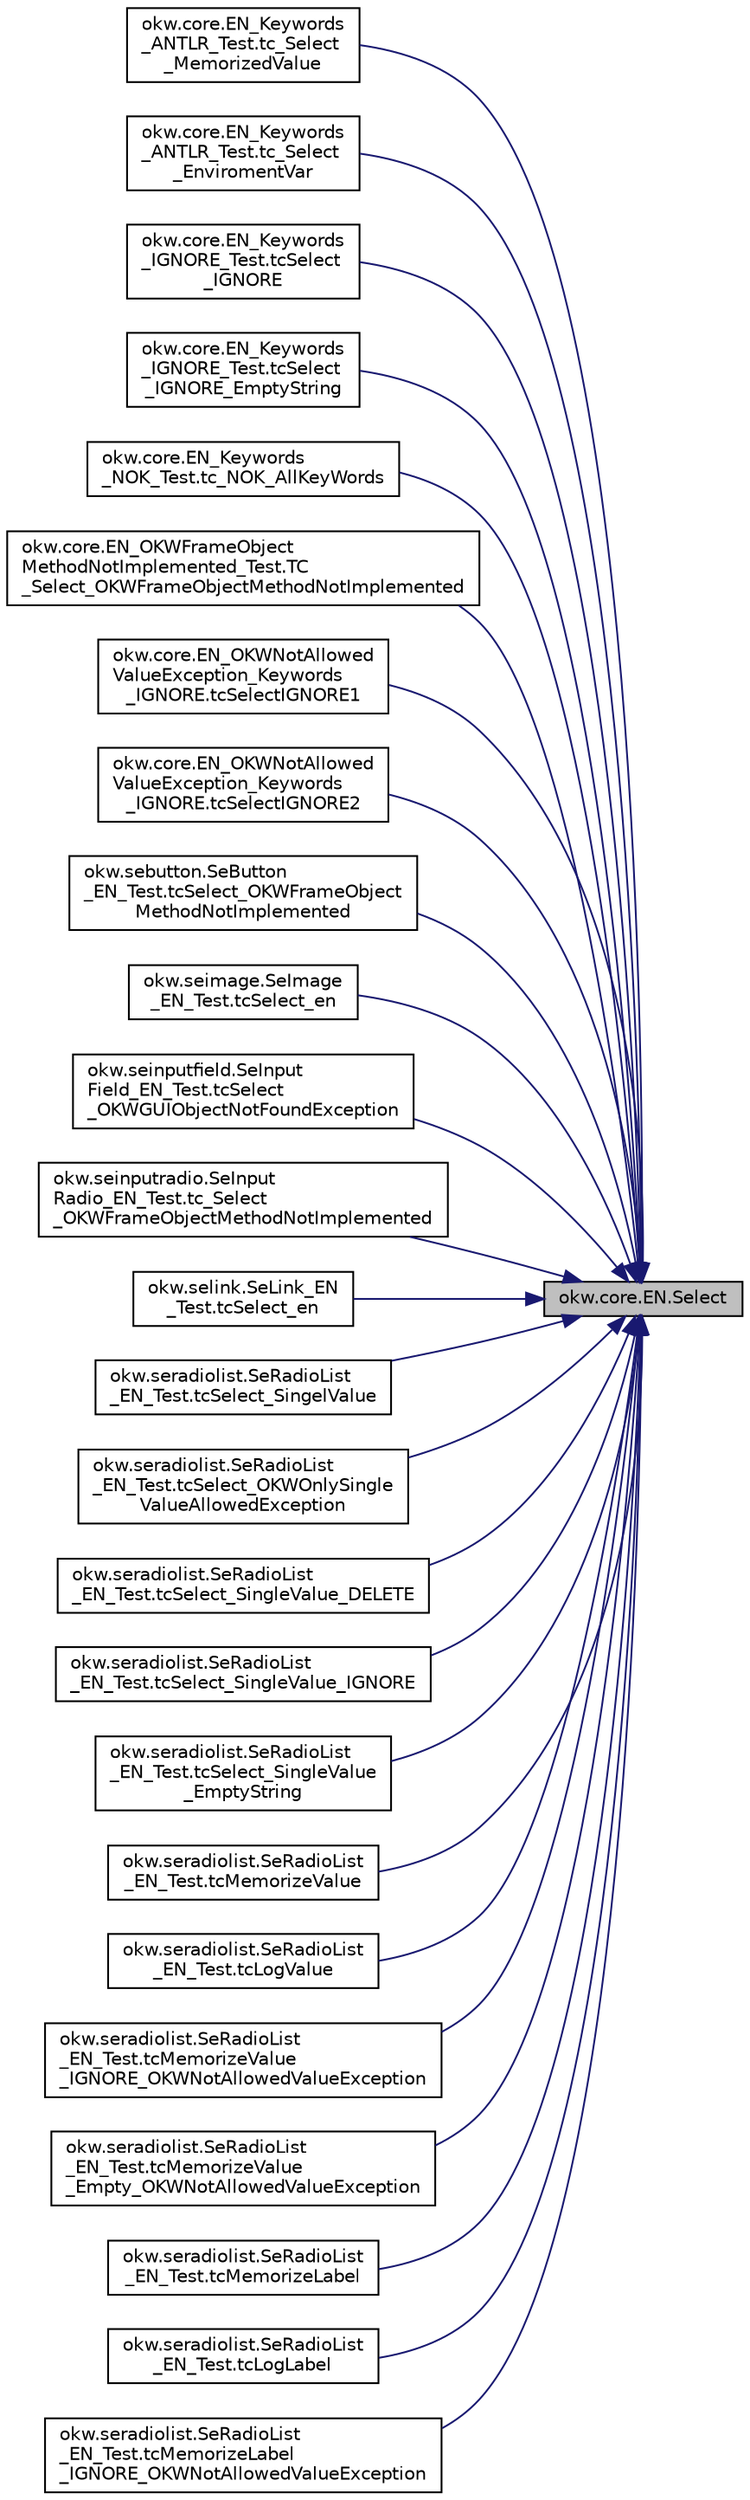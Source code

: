 digraph "okw.core.EN.Select"
{
 // INTERACTIVE_SVG=YES
 // LATEX_PDF_SIZE
  edge [fontname="Helvetica",fontsize="10",labelfontname="Helvetica",labelfontsize="10"];
  node [fontname="Helvetica",fontsize="10",shape=record];
  rankdir="RL";
  Node1432 [label="okw.core.EN.Select",height=0.2,width=0.4,color="black", fillcolor="grey75", style="filled", fontcolor="black",tooltip="Auswahl aller Zeilen einer Liste/Tabelle, welche die gegebenen Daten enthalten."];
  Node1432 -> Node1433 [dir="back",color="midnightblue",fontsize="10",style="solid",fontname="Helvetica"];
  Node1433 [label="okw.core.EN_Keywords\l_ANTLR_Test.tc_Select\l_MemorizedValue",height=0.2,width=0.4,color="black", fillcolor="white", style="filled",URL="$classokw_1_1core_1_1_e_n___keywords___a_n_t_l_r___test.html#ac0a6a39b3b4d075d2b76ebf53135917c",tooltip="Prüft das Keyword Select() mit dem Testziel ob gemerkte Werte richtig eingesetzt werden."];
  Node1432 -> Node1434 [dir="back",color="midnightblue",fontsize="10",style="solid",fontname="Helvetica"];
  Node1434 [label="okw.core.EN_Keywords\l_ANTLR_Test.tc_Select\l_EnviromentVar",height=0.2,width=0.4,color="black", fillcolor="white", style="filled",URL="$classokw_1_1core_1_1_e_n___keywords___a_n_t_l_r___test.html#a8a0b2ad269bf3c1ff4939ec38273b846",tooltip="Prüft das Keyword Select() mit dem Ziel, ob Umgebungsvariablen richtig eingesetzt werden."];
  Node1432 -> Node1435 [dir="back",color="midnightblue",fontsize="10",style="solid",fontname="Helvetica"];
  Node1435 [label="okw.core.EN_Keywords\l_IGNORE_Test.tcSelect\l_IGNORE",height=0.2,width=0.4,color="black", fillcolor="white", style="filled",URL="$classokw_1_1core_1_1_e_n___keywords___i_g_n_o_r_e___test.html#a8da9ab514086786b0846af85181e2644",tooltip="Prüft den Methodenaufruf Select mit einem einzelnen Wert. Prüft Ziel es darf nur ein Wert im List of ..."];
  Node1432 -> Node1436 [dir="back",color="midnightblue",fontsize="10",style="solid",fontname="Helvetica"];
  Node1436 [label="okw.core.EN_Keywords\l_IGNORE_Test.tcSelect\l_IGNORE_EmptyString",height=0.2,width=0.4,color="black", fillcolor="white", style="filled",URL="$classokw_1_1core_1_1_e_n___keywords___i_g_n_o_r_e___test.html#a68720b090e8f28805b258e1978bb7456",tooltip="Prüft den Methodenaufruf Select mit einem einzelnen Wert. Prüft Ziel es darf nur ein Wert im List of ..."];
  Node1432 -> Node1437 [dir="back",color="midnightblue",fontsize="10",style="solid",fontname="Helvetica"];
  Node1437 [label="okw.core.EN_Keywords\l_NOK_Test.tc_NOK_AllKeyWords",height=0.2,width=0.4,color="black", fillcolor="white", style="filled",URL="$classokw_1_1core_1_1_e_n___keywords___n_o_k___test.html#a81a960a2341dfb0e27da7871291c84dc",tooltip="Prüft methoden aufruf für einen einfachen Click."];
  Node1432 -> Node1438 [dir="back",color="midnightblue",fontsize="10",style="solid",fontname="Helvetica"];
  Node1438 [label="okw.core.EN_OKWFrameObject\lMethodNotImplemented_Test.TC\l_Select_OKWFrameObjectMethodNotImplemented",height=0.2,width=0.4,color="black", fillcolor="white", style="filled",URL="$classokw_1_1core_1_1_e_n___o_k_w_frame_object_method_not_implemented___test.html#a260201d7c01008285b79a3aa13b4ad5e",tooltip="Prüft ob die Ausnahme OKWFrameObjectMethodNotImplemented von Select() ausgelöst wird."];
  Node1432 -> Node1439 [dir="back",color="midnightblue",fontsize="10",style="solid",fontname="Helvetica"];
  Node1439 [label="okw.core.EN_OKWNotAllowed\lValueException_Keywords\l_IGNORE.tcSelectIGNORE1",height=0.2,width=0.4,color="black", fillcolor="white", style="filled",URL="$classokw_1_1core_1_1_e_n___o_k_w_not_allowed_value_exception___keywords___i_g_n_o_r_e.html#a261ed5dc091abeecb1ddc1e4de6c5f38",tooltip="Prüft ob \"${IGNORE} \" die Ausnahme okw.exceptions.OKWNotAllowedValueException auslöst."];
  Node1432 -> Node1440 [dir="back",color="midnightblue",fontsize="10",style="solid",fontname="Helvetica"];
  Node1440 [label="okw.core.EN_OKWNotAllowed\lValueException_Keywords\l_IGNORE.tcSelectIGNORE2",height=0.2,width=0.4,color="black", fillcolor="white", style="filled",URL="$classokw_1_1core_1_1_e_n___o_k_w_not_allowed_value_exception___keywords___i_g_n_o_r_e.html#aff37f5c4477f2b16002404156bf4e3f0",tooltip="Prüft ob \"\"${IGNORE}${TCN}\" die Ausnahme okw.exceptions.OKWNotAllowedValueException auslöst."];
  Node1432 -> Node1441 [dir="back",color="midnightblue",fontsize="10",style="solid",fontname="Helvetica"];
  Node1441 [label="okw.sebutton.SeButton\l_EN_Test.tcSelect_OKWFrameObject\lMethodNotImplemented",height=0.2,width=0.4,color="black", fillcolor="white", style="filled",URL="$classokw_1_1sebutton_1_1_se_button___e_n___test.html#a113d0859bef75843298dd0280167a35f",tooltip="Test des Schlüsselwortes Select( FN, Val ) für den GUI-Adapter SeButton."];
  Node1432 -> Node1442 [dir="back",color="midnightblue",fontsize="10",style="solid",fontname="Helvetica"];
  Node1442 [label="okw.seimage.SeImage\l_EN_Test.tcSelect_en",height=0.2,width=0.4,color="black", fillcolor="white", style="filled",URL="$classokw_1_1seimage_1_1_se_image___e_n___test.html#a3d045724737a148282de1640006a3317",tooltip="Prüft ob die Select die Ausnahme OKWFrameObjectMethodNotImplemented auslöst."];
  Node1432 -> Node1443 [dir="back",color="midnightblue",fontsize="10",style="solid",fontname="Helvetica"];
  Node1443 [label="okw.seinputfield.SeInput\lField_EN_Test.tcSelect\l_OKWGUIObjectNotFoundException",height=0.2,width=0.4,color="black", fillcolor="white", style="filled",URL="$classokw_1_1seinputfield_1_1_se_input_field___e_n___test.html#a1c6c5d6aef4cc94a58559ffc8d218ff2",tooltip=" "];
  Node1432 -> Node1444 [dir="back",color="midnightblue",fontsize="10",style="solid",fontname="Helvetica"];
  Node1444 [label="okw.seinputradio.SeInput\lRadio_EN_Test.tc_Select\l_OKWFrameObjectMethodNotImplemented",height=0.2,width=0.4,color="black", fillcolor="white", style="filled",URL="$classokw_1_1seinputradio_1_1_se_input_radio___e_n___test.html#aa2b89652ab2723de8c0c92da08d36466",tooltip="Test des Schlüsselwortes Select( FN, Val ) für den GUI-Adapter SeInputRadio."];
  Node1432 -> Node1445 [dir="back",color="midnightblue",fontsize="10",style="solid",fontname="Helvetica"];
  Node1445 [label="okw.selink.SeLink_EN\l_Test.tcSelect_en",height=0.2,width=0.4,color="black", fillcolor="white", style="filled",URL="$classokw_1_1selink_1_1_se_link___e_n___test.html#a92e2fc7a4dfb20621dd4ca83fd286687",tooltip="Prüft ob die Select die Ausnahme OKWFrameObjectMethodNotImplemented auslöst."];
  Node1432 -> Node1446 [dir="back",color="midnightblue",fontsize="10",style="solid",fontname="Helvetica"];
  Node1446 [label="okw.seradiolist.SeRadioList\l_EN_Test.tcSelect_SingelValue",height=0.2,width=0.4,color="black", fillcolor="white", style="filled",URL="$classokw_1_1seradiolist_1_1_se_radio_list___e_n___test.html#a013a5053619e12d3f15cb048a5923e09",tooltip="Testziel: Prüft, ob ein einzelner Wert gewählt wird."];
  Node1432 -> Node1447 [dir="back",color="midnightblue",fontsize="10",style="solid",fontname="Helvetica"];
  Node1447 [label="okw.seradiolist.SeRadioList\l_EN_Test.tcSelect_OKWOnlySingle\lValueAllowedException",height=0.2,width=0.4,color="black", fillcolor="white", style="filled",URL="$classokw_1_1seradiolist_1_1_se_radio_list___e_n___test.html#a516a34c5edb2c56c69e4ee6a47ba7f23",tooltip="Prüft die Methode EN.Select() ob OKWOnlySingleValueAllowedException ausgelöst wird,..."];
  Node1432 -> Node1448 [dir="back",color="midnightblue",fontsize="10",style="solid",fontname="Helvetica"];
  Node1448 [label="okw.seradiolist.SeRadioList\l_EN_Test.tcSelect_SingleValue_DELETE",height=0.2,width=0.4,color="black", fillcolor="white", style="filled",URL="$classokw_1_1seradiolist_1_1_se_radio_list___e_n___test.html#a838a5d39f670b3c8699e5f61f764ff2a",tooltip="Testziel: Prüft die Methode SeRadioList.Select."];
  Node1432 -> Node1449 [dir="back",color="midnightblue",fontsize="10",style="solid",fontname="Helvetica"];
  Node1449 [label="okw.seradiolist.SeRadioList\l_EN_Test.tcSelect_SingleValue_IGNORE",height=0.2,width=0.4,color="black", fillcolor="white", style="filled",URL="$classokw_1_1seradiolist_1_1_se_radio_list___e_n___test.html#ab79c192a83b3c6e77be02ee5aa149431",tooltip="Prüft die Methode SeRadioList.Select(), ob \"${IGNORE}\" keine Aktivität im Objekt aulösen."];
  Node1432 -> Node1450 [dir="back",color="midnightblue",fontsize="10",style="solid",fontname="Helvetica"];
  Node1450 [label="okw.seradiolist.SeRadioList\l_EN_Test.tcSelect_SingleValue\l_EmptyString",height=0.2,width=0.4,color="black", fillcolor="white", style="filled",URL="$classokw_1_1seradiolist_1_1_se_radio_list___e_n___test.html#ae0b6d8441182b1f031786f05ca790c40",tooltip="Prüft die Methode SeRadioList.Select(), dass \"\" keine Aktivität im Objekt aulösen."];
  Node1432 -> Node1451 [dir="back",color="midnightblue",fontsize="10",style="solid",fontname="Helvetica"];
  Node1451 [label="okw.seradiolist.SeRadioList\l_EN_Test.tcMemorizeValue",height=0.2,width=0.4,color="black", fillcolor="white", style="filled",URL="$classokw_1_1seradiolist_1_1_se_radio_list___e_n___test.html#aa0a75e0060c6b0f776b102dd8982e467",tooltip="Prüft die Methode SeRadioList.MemorizeValue."];
  Node1432 -> Node1452 [dir="back",color="midnightblue",fontsize="10",style="solid",fontname="Helvetica"];
  Node1452 [label="okw.seradiolist.SeRadioList\l_EN_Test.tcLogValue",height=0.2,width=0.4,color="black", fillcolor="white", style="filled",URL="$classokw_1_1seradiolist_1_1_se_radio_list___e_n___test.html#ae9bccfd107e9c5a70580248944c8161d",tooltip="Prüft die Methode SeRadioList.LogValue."];
  Node1432 -> Node1453 [dir="back",color="midnightblue",fontsize="10",style="solid",fontname="Helvetica"];
  Node1453 [label="okw.seradiolist.SeRadioList\l_EN_Test.tcMemorizeValue\l_IGNORE_OKWNotAllowedValueException",height=0.2,width=0.4,color="black", fillcolor="white", style="filled",URL="$classokw_1_1seradiolist_1_1_se_radio_list___e_n___test.html#a96cda100fff068c5a3270c9daca776a1",tooltip="Prüft die Methode SeRadioList.MemorizeValue."];
  Node1432 -> Node1454 [dir="back",color="midnightblue",fontsize="10",style="solid",fontname="Helvetica"];
  Node1454 [label="okw.seradiolist.SeRadioList\l_EN_Test.tcMemorizeValue\l_Empty_OKWNotAllowedValueException",height=0.2,width=0.4,color="black", fillcolor="white", style="filled",URL="$classokw_1_1seradiolist_1_1_se_radio_list___e_n___test.html#a3b7c484c804958ae47fbf5664b1e2da2",tooltip="Prüft die Methode SeRadioList.MemorizeValue."];
  Node1432 -> Node1455 [dir="back",color="midnightblue",fontsize="10",style="solid",fontname="Helvetica"];
  Node1455 [label="okw.seradiolist.SeRadioList\l_EN_Test.tcMemorizeLabel",height=0.2,width=0.4,color="black", fillcolor="white", style="filled",URL="$classokw_1_1seradiolist_1_1_se_radio_list___e_n___test.html#aafbc6e02614407b951d3d0c2bad06749",tooltip="Prüft die Methode SeRadioList.MemorizeValue."];
  Node1432 -> Node1456 [dir="back",color="midnightblue",fontsize="10",style="solid",fontname="Helvetica"];
  Node1456 [label="okw.seradiolist.SeRadioList\l_EN_Test.tcLogLabel",height=0.2,width=0.4,color="black", fillcolor="white", style="filled",URL="$classokw_1_1seradiolist_1_1_se_radio_list___e_n___test.html#a0e29fd685d16f0c174ac8d932fa9e054",tooltip="Prüft die Methode SeRadioList.LogValue."];
  Node1432 -> Node1457 [dir="back",color="midnightblue",fontsize="10",style="solid",fontname="Helvetica"];
  Node1457 [label="okw.seradiolist.SeRadioList\l_EN_Test.tcMemorizeLabel\l_IGNORE_OKWNotAllowedValueException",height=0.2,width=0.4,color="black", fillcolor="white", style="filled",URL="$classokw_1_1seradiolist_1_1_se_radio_list___e_n___test.html#aad44f3ce64e53fc776ecfe1e81586071",tooltip="Prüft die Methode SeRadioList.MemorizeLabel."];
}
